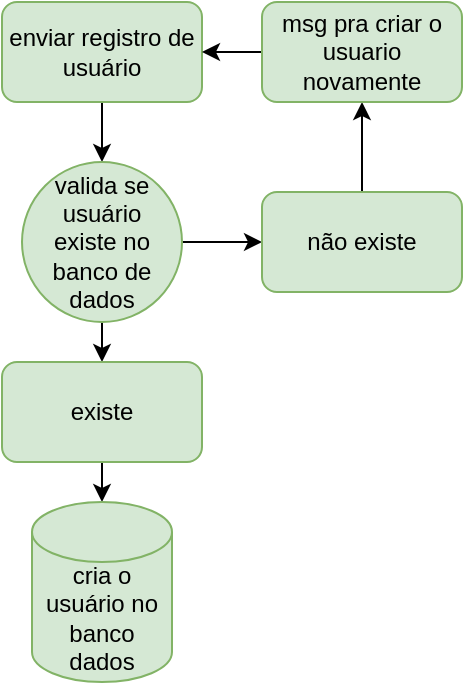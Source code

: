 <mxfile>
    <diagram id="fHqoc_BqjPH5mTO9wavX" name="Page-1">
        <mxGraphModel dx="1020" dy="494" grid="1" gridSize="10" guides="1" tooltips="1" connect="1" arrows="1" fold="1" page="1" pageScale="1" pageWidth="850" pageHeight="1100" math="0" shadow="0">
            <root>
                <mxCell id="0"/>
                <mxCell id="1" parent="0"/>
                <mxCell id="7" value="" style="edgeStyle=none;html=1;" parent="1" source="3" target="6" edge="1">
                    <mxGeometry relative="1" as="geometry"/>
                </mxCell>
                <mxCell id="3" value="enviar registro de usuário" style="rounded=1;whiteSpace=wrap;html=1;fillColor=#d5e8d4;strokeColor=#82b366;" parent="1" vertex="1">
                    <mxGeometry x="80" y="10" width="100" height="50" as="geometry"/>
                </mxCell>
                <mxCell id="9" value="" style="edgeStyle=none;html=1;" parent="1" source="6" target="8" edge="1">
                    <mxGeometry relative="1" as="geometry"/>
                </mxCell>
                <mxCell id="11" value="" style="edgeStyle=none;html=1;" parent="1" source="6" target="10" edge="1">
                    <mxGeometry relative="1" as="geometry"/>
                </mxCell>
                <mxCell id="6" value="valida se usuário&lt;div&gt;existe no banco de dados&lt;/div&gt;" style="ellipse;whiteSpace=wrap;html=1;aspect=fixed;rounded=1;fillColor=#d5e8d4;strokeColor=#82b366;" parent="1" vertex="1">
                    <mxGeometry x="90" y="90" width="80" height="80" as="geometry"/>
                </mxCell>
                <mxCell id="13" value="" style="edgeStyle=none;html=1;" parent="1" source="8" target="12" edge="1">
                    <mxGeometry relative="1" as="geometry"/>
                </mxCell>
                <mxCell id="8" value="não existe" style="rounded=1;whiteSpace=wrap;html=1;fillColor=#d5e8d4;strokeColor=#82b366;" parent="1" vertex="1">
                    <mxGeometry x="210" y="105" width="100" height="50" as="geometry"/>
                </mxCell>
                <mxCell id="16" value="" style="edgeStyle=none;html=1;" parent="1" source="10" target="15" edge="1">
                    <mxGeometry relative="1" as="geometry"/>
                </mxCell>
                <mxCell id="10" value="existe" style="rounded=1;whiteSpace=wrap;html=1;fillColor=#d5e8d4;strokeColor=#82b366;" parent="1" vertex="1">
                    <mxGeometry x="80" y="190" width="100" height="50" as="geometry"/>
                </mxCell>
                <mxCell id="14" value="" style="edgeStyle=none;html=1;" parent="1" source="12" target="3" edge="1">
                    <mxGeometry relative="1" as="geometry"/>
                </mxCell>
                <mxCell id="12" value="msg pra criar o usuario novamente" style="whiteSpace=wrap;html=1;rounded=1;fillColor=#d5e8d4;strokeColor=#82b366;" parent="1" vertex="1">
                    <mxGeometry x="210" y="10" width="100" height="50" as="geometry"/>
                </mxCell>
                <mxCell id="15" value="cria o usuário no banco dados" style="shape=cylinder3;whiteSpace=wrap;html=1;boundedLbl=1;backgroundOutline=1;size=15;rounded=1;fillColor=#d5e8d4;strokeColor=#82b366;" parent="1" vertex="1">
                    <mxGeometry x="95" y="260" width="70" height="90" as="geometry"/>
                </mxCell>
            </root>
        </mxGraphModel>
    </diagram>
</mxfile>
